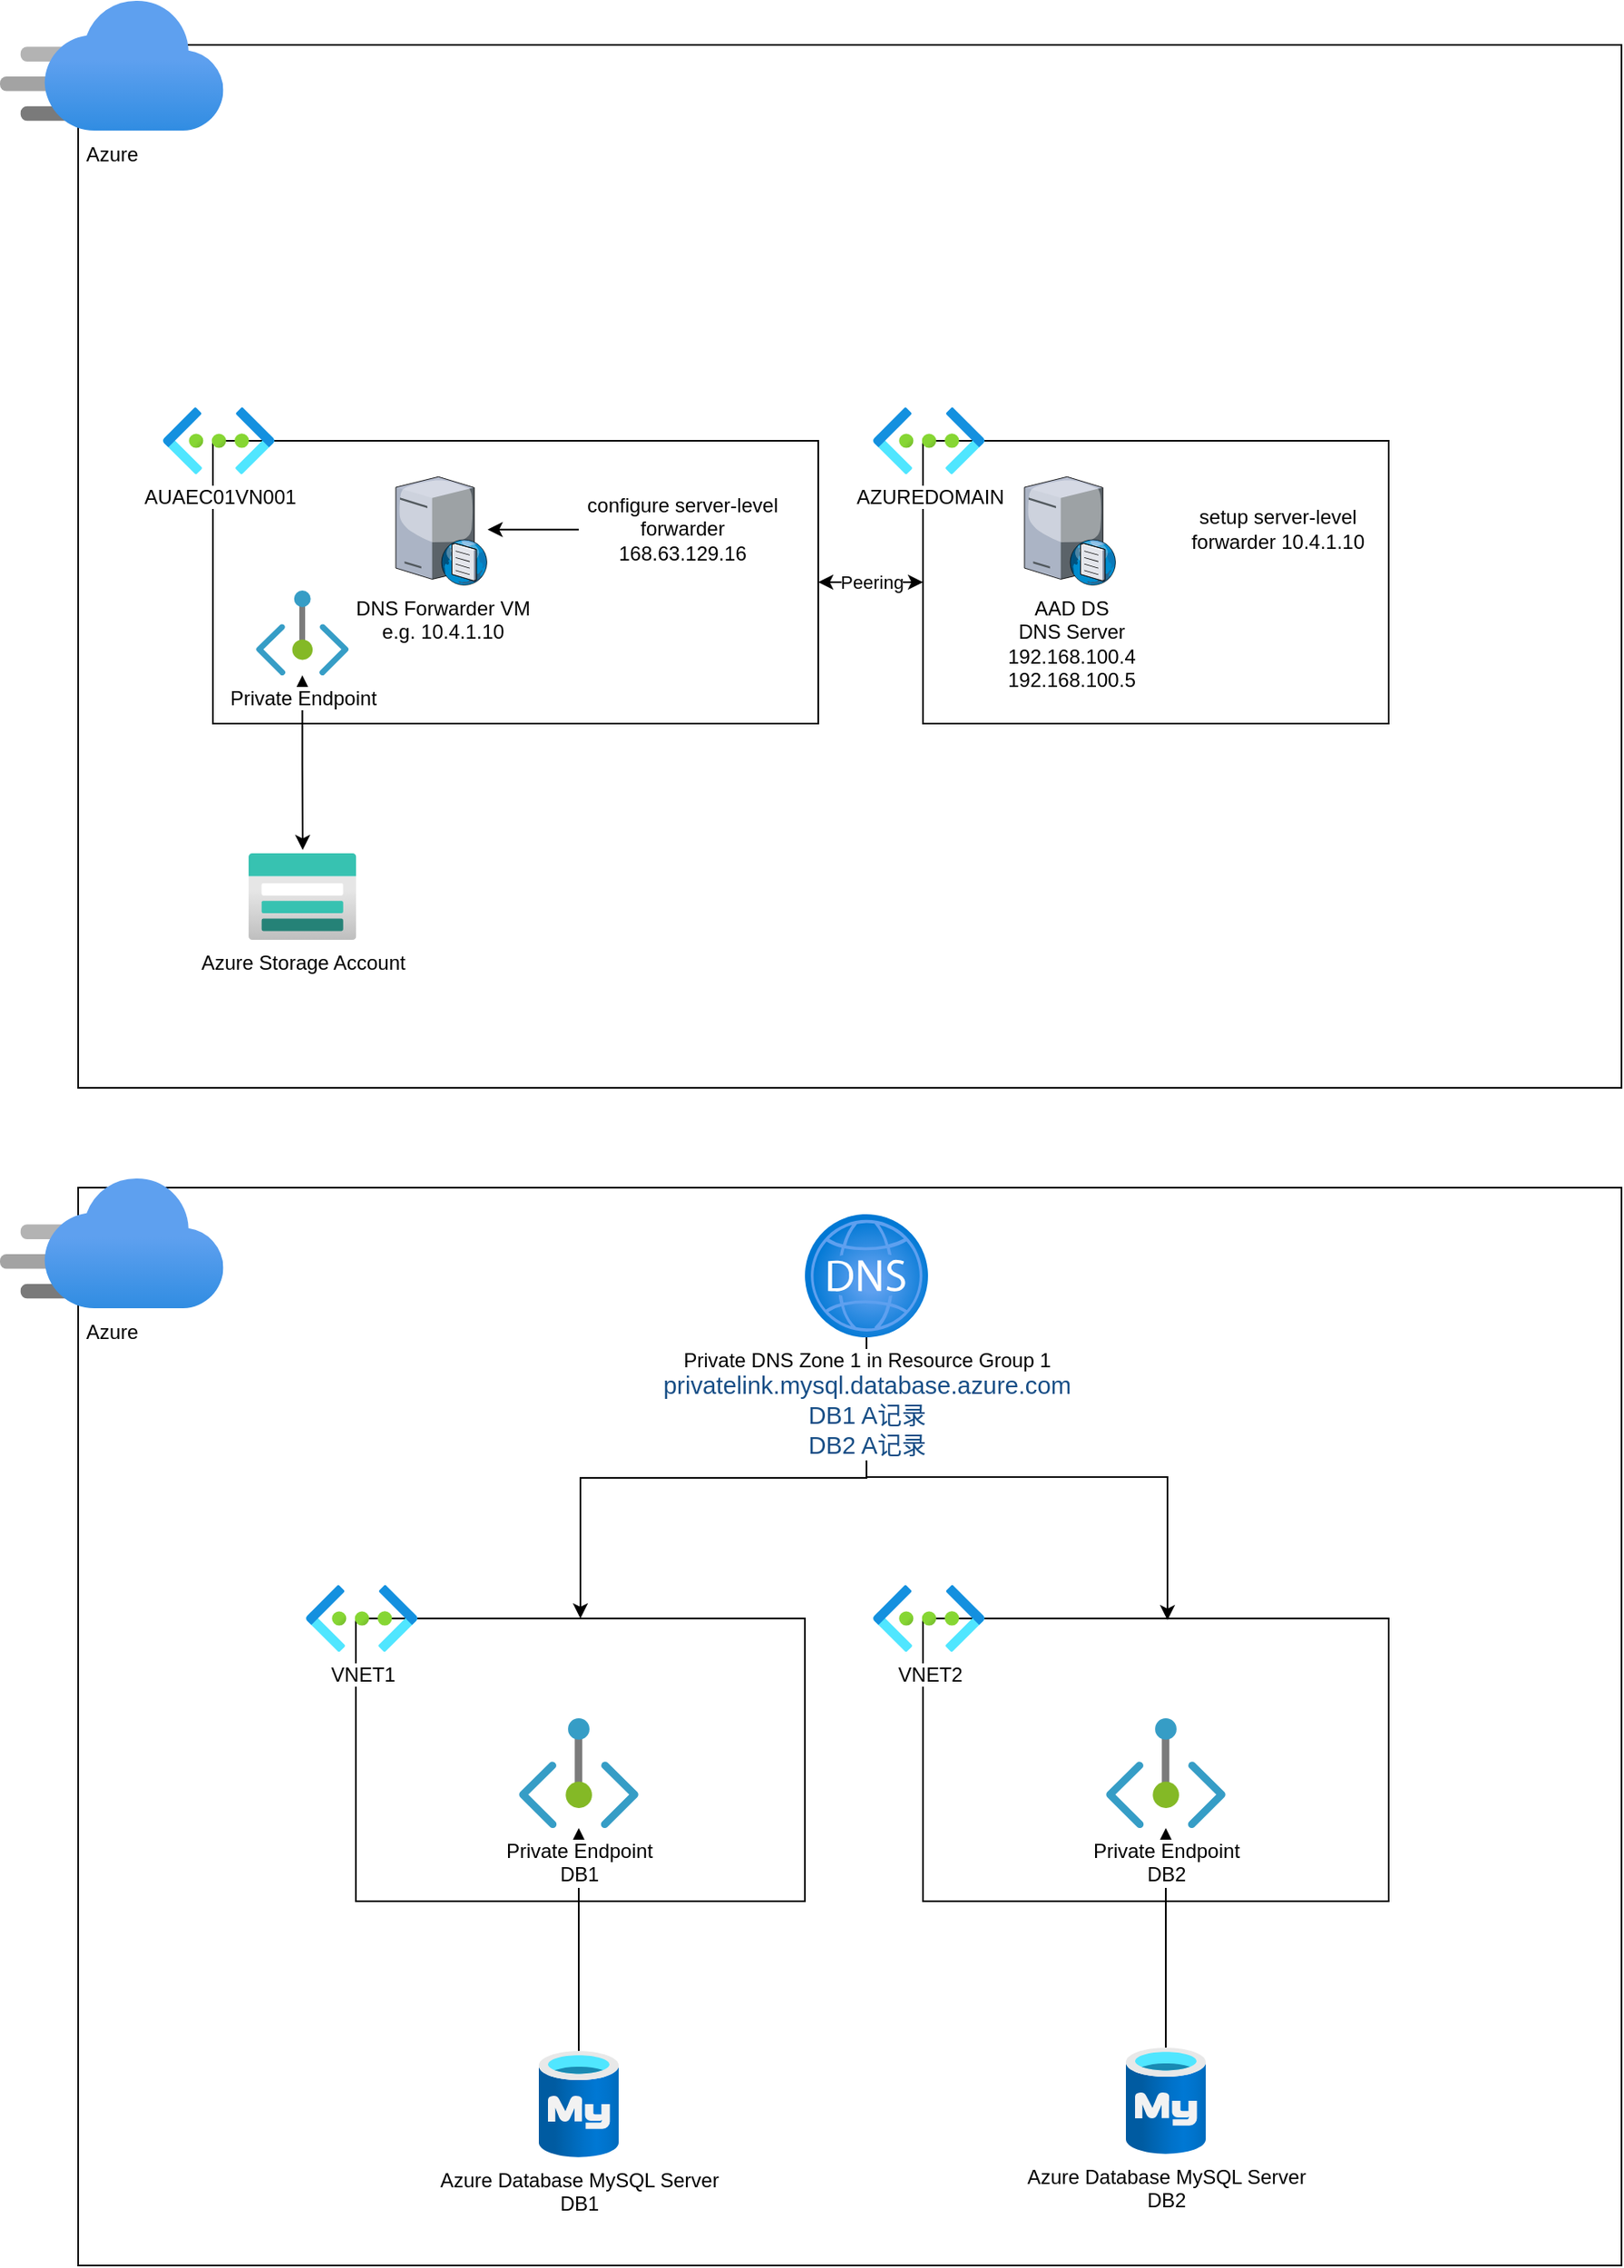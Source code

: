 <mxfile version="18.0.3" type="github">
  <diagram id="qgkdd4oEpCmcMA6bY20Q" name="Page-1">
    <mxGraphModel dx="1422" dy="786" grid="0" gridSize="10" guides="1" tooltips="1" connect="1" arrows="1" fold="1" page="1" pageScale="1" pageWidth="1200" pageHeight="1920" math="0" shadow="0">
      <root>
        <mxCell id="0" />
        <mxCell id="1" parent="0" />
        <mxCell id="UbCEWmo0q7lTJ8ChfkkE-33" value="" style="rounded=0;whiteSpace=wrap;html=1;editable=0;" parent="1" vertex="1">
          <mxGeometry x="117" y="44" width="928" height="627" as="geometry" />
        </mxCell>
        <mxCell id="SPxQgKvAo1BB88bDOyVq-3" value="Peering" style="edgeStyle=orthogonalEdgeStyle;rounded=0;orthogonalLoop=1;jettySize=auto;html=1;startArrow=classic;startFill=1;" edge="1" parent="1" source="UbCEWmo0q7lTJ8ChfkkE-1" target="UbCEWmo0q7lTJ8ChfkkE-2">
          <mxGeometry relative="1" as="geometry" />
        </mxCell>
        <mxCell id="UbCEWmo0q7lTJ8ChfkkE-1" value="" style="rounded=0;whiteSpace=wrap;html=1;" parent="1" vertex="1">
          <mxGeometry x="198" y="282" width="364" height="170" as="geometry" />
        </mxCell>
        <mxCell id="UbCEWmo0q7lTJ8ChfkkE-2" value="" style="rounded=0;whiteSpace=wrap;html=1;" parent="1" vertex="1">
          <mxGeometry x="625" y="282" width="280" height="170" as="geometry" />
        </mxCell>
        <mxCell id="UbCEWmo0q7lTJ8ChfkkE-4" value="AUAEC01VN001" style="aspect=fixed;html=1;points=[];align=center;image;fontSize=12;image=img/lib/azure2/networking/Virtual_Networks.svg;" parent="1" vertex="1">
          <mxGeometry x="168" y="262" width="67" height="40" as="geometry" />
        </mxCell>
        <mxCell id="UbCEWmo0q7lTJ8ChfkkE-5" value="AZUREDOMAIN" style="aspect=fixed;html=1;points=[];align=center;image;fontSize=12;image=img/lib/azure2/networking/Virtual_Networks.svg;" parent="1" vertex="1">
          <mxGeometry x="595" y="262" width="67" height="40" as="geometry" />
        </mxCell>
        <mxCell id="SPxQgKvAo1BB88bDOyVq-4" style="edgeStyle=orthogonalEdgeStyle;rounded=0;orthogonalLoop=1;jettySize=auto;html=1;entryX=0.503;entryY=-0.038;entryDx=0;entryDy=0;entryPerimeter=0;startArrow=classic;startFill=1;" edge="1" parent="1" source="UbCEWmo0q7lTJ8ChfkkE-16" target="SPxQgKvAo1BB88bDOyVq-1">
          <mxGeometry relative="1" as="geometry" />
        </mxCell>
        <mxCell id="UbCEWmo0q7lTJ8ChfkkE-16" value="Private Endpoint" style="aspect=fixed;html=1;points=[];align=center;image;fontSize=12;image=img/lib/azure2/networking/Private_Endpoint.svg;" parent="1" vertex="1">
          <mxGeometry x="224" y="372" width="55.64" height="51" as="geometry" />
        </mxCell>
        <mxCell id="UbCEWmo0q7lTJ8ChfkkE-34" value="Azure" style="aspect=fixed;html=1;points=[];align=center;image;fontSize=12;image=img/lib/azure2/networking/CDN_Profiles.svg;" parent="1" vertex="1">
          <mxGeometry x="70" y="17" width="134.3" height="79" as="geometry" />
        </mxCell>
        <mxCell id="UbCEWmo0q7lTJ8ChfkkE-37" value="" style="rounded=0;whiteSpace=wrap;html=1;editable=0;" parent="1" vertex="1">
          <mxGeometry x="117" y="731" width="928" height="648" as="geometry" />
        </mxCell>
        <mxCell id="UbCEWmo0q7lTJ8ChfkkE-38" value="" style="rounded=0;whiteSpace=wrap;html=1;" parent="1" vertex="1">
          <mxGeometry x="284" y="990" width="270" height="170" as="geometry" />
        </mxCell>
        <mxCell id="UbCEWmo0q7lTJ8ChfkkE-39" value="" style="rounded=0;whiteSpace=wrap;html=1;" parent="1" vertex="1">
          <mxGeometry x="625" y="990" width="280" height="170" as="geometry" />
        </mxCell>
        <mxCell id="UbCEWmo0q7lTJ8ChfkkE-40" value="VNET1" style="aspect=fixed;html=1;points=[];align=center;image;fontSize=12;image=img/lib/azure2/networking/Virtual_Networks.svg;" parent="1" vertex="1">
          <mxGeometry x="254" y="970" width="67" height="40" as="geometry" />
        </mxCell>
        <mxCell id="UbCEWmo0q7lTJ8ChfkkE-41" value="VNET2" style="aspect=fixed;html=1;points=[];align=center;image;fontSize=12;image=img/lib/azure2/networking/Virtual_Networks.svg;" parent="1" vertex="1">
          <mxGeometry x="595" y="970" width="67" height="40" as="geometry" />
        </mxCell>
        <mxCell id="UbCEWmo0q7lTJ8ChfkkE-42" style="edgeStyle=orthogonalEdgeStyle;rounded=0;orthogonalLoop=1;jettySize=auto;html=1;entryX=0.5;entryY=0;entryDx=0;entryDy=0;" parent="1" source="UbCEWmo0q7lTJ8ChfkkE-43" target="UbCEWmo0q7lTJ8ChfkkE-38" edge="1">
          <mxGeometry relative="1" as="geometry" />
        </mxCell>
        <mxCell id="UbCEWmo0q7lTJ8ChfkkE-53" style="edgeStyle=orthogonalEdgeStyle;rounded=0;orthogonalLoop=1;jettySize=auto;html=1;entryX=0.525;entryY=0.006;entryDx=0;entryDy=0;entryPerimeter=0;fontFamily=Helvetica;fontSize=12;fontColor=default;exitX=0.5;exitY=1.027;exitDx=0;exitDy=0;exitPerimeter=0;" parent="1" source="UbCEWmo0q7lTJ8ChfkkE-43" target="UbCEWmo0q7lTJ8ChfkkE-39" edge="1">
          <mxGeometry relative="1" as="geometry">
            <Array as="points">
              <mxPoint x="591" y="905" />
              <mxPoint x="772" y="905" />
            </Array>
          </mxGeometry>
        </mxCell>
        <mxCell id="UbCEWmo0q7lTJ8ChfkkE-43" value="Private DNS Zone 1 in Resource Group 1&lt;br&gt;&lt;span style=&quot;color: rgb(23, 78, 134); font-family: Calibri, sans-serif, serif, EmojiFont; font-size: 14.667px; text-align: start;&quot;&gt;privatelink.mysql.database.azure.com&lt;br&gt;DB1 A记录&lt;br&gt;DB2 A记录&lt;br&gt;&lt;/span&gt;" style="aspect=fixed;html=1;points=[];align=center;image;fontSize=12;image=img/lib/azure2/networking/DNS_Zones.svg;" parent="1" vertex="1">
          <mxGeometry x="554" y="747" width="74" height="74" as="geometry" />
        </mxCell>
        <mxCell id="UbCEWmo0q7lTJ8ChfkkE-46" style="edgeStyle=orthogonalEdgeStyle;rounded=0;orthogonalLoop=1;jettySize=auto;html=1;" parent="1" source="UbCEWmo0q7lTJ8ChfkkE-47" target="UbCEWmo0q7lTJ8ChfkkE-50" edge="1">
          <mxGeometry relative="1" as="geometry" />
        </mxCell>
        <mxCell id="UbCEWmo0q7lTJ8ChfkkE-47" value="Azure Database MySQL Server&lt;br&gt;DB1" style="aspect=fixed;html=1;points=[];align=center;image;fontSize=12;image=img/lib/azure2/databases/Azure_Database_MySQL_Server.svg;" parent="1" vertex="1">
          <mxGeometry x="394" y="1250" width="48" height="64" as="geometry" />
        </mxCell>
        <mxCell id="UbCEWmo0q7lTJ8ChfkkE-48" style="edgeStyle=orthogonalEdgeStyle;rounded=0;orthogonalLoop=1;jettySize=auto;html=1;" parent="1" source="UbCEWmo0q7lTJ8ChfkkE-49" target="UbCEWmo0q7lTJ8ChfkkE-51" edge="1">
          <mxGeometry relative="1" as="geometry" />
        </mxCell>
        <mxCell id="UbCEWmo0q7lTJ8ChfkkE-49" value="Azure Database MySQL Server&lt;br&gt;DB2" style="aspect=fixed;html=1;points=[];align=center;image;fontSize=12;image=img/lib/azure2/databases/Azure_Database_MySQL_Server.svg;" parent="1" vertex="1">
          <mxGeometry x="747" y="1248" width="48" height="64" as="geometry" />
        </mxCell>
        <mxCell id="UbCEWmo0q7lTJ8ChfkkE-50" value="Private Endpoint&lt;br&gt;DB1" style="aspect=fixed;html=1;points=[];align=center;image;fontSize=12;image=img/lib/azure2/networking/Private_Endpoint.svg;" parent="1" vertex="1">
          <mxGeometry x="382" y="1050" width="72" height="66" as="geometry" />
        </mxCell>
        <mxCell id="UbCEWmo0q7lTJ8ChfkkE-51" value="Private Endpoint&lt;br&gt;DB2" style="aspect=fixed;html=1;points=[];align=center;image;fontSize=12;image=img/lib/azure2/networking/Private_Endpoint.svg;" parent="1" vertex="1">
          <mxGeometry x="735" y="1050" width="72" height="66" as="geometry" />
        </mxCell>
        <mxCell id="UbCEWmo0q7lTJ8ChfkkE-52" value="Azure" style="aspect=fixed;html=1;points=[];align=center;image;fontSize=12;image=img/lib/azure2/networking/CDN_Profiles.svg;" parent="1" vertex="1">
          <mxGeometry x="70" y="725" width="134.3" height="79" as="geometry" />
        </mxCell>
        <mxCell id="SPxQgKvAo1BB88bDOyVq-1" value="Azure Storage Account" style="aspect=fixed;html=1;points=[];align=center;image;fontSize=12;image=img/lib/azure2/storage/Storage_Accounts.svg;" vertex="1" parent="1">
          <mxGeometry x="219.32" y="530" width="65" height="52" as="geometry" />
        </mxCell>
        <mxCell id="SPxQgKvAo1BB88bDOyVq-5" value="DNS Forwarder VM&lt;br&gt;e.g. 10.4.1.10" style="verticalLabelPosition=bottom;sketch=0;aspect=fixed;html=1;verticalAlign=top;strokeColor=none;align=center;outlineConnect=0;shape=mxgraph.citrix.dns_server;" vertex="1" parent="1">
          <mxGeometry x="308" y="302" width="55.2" height="66.75" as="geometry" />
        </mxCell>
        <mxCell id="SPxQgKvAo1BB88bDOyVq-6" value="AAD DS&lt;br&gt;DNS Server&lt;br&gt;192.168.100.4&lt;br&gt;192.168.100.5" style="verticalLabelPosition=bottom;sketch=0;aspect=fixed;html=1;verticalAlign=top;strokeColor=none;align=center;outlineConnect=0;shape=mxgraph.citrix.dns_server;" vertex="1" parent="1">
          <mxGeometry x="686" y="302" width="55.2" height="66.75" as="geometry" />
        </mxCell>
        <mxCell id="SPxQgKvAo1BB88bDOyVq-8" style="edgeStyle=orthogonalEdgeStyle;rounded=0;orthogonalLoop=1;jettySize=auto;html=1;startArrow=none;startFill=0;endArrow=classic;endFill=1;" edge="1" parent="1" source="SPxQgKvAo1BB88bDOyVq-7" target="SPxQgKvAo1BB88bDOyVq-5">
          <mxGeometry relative="1" as="geometry" />
        </mxCell>
        <mxCell id="SPxQgKvAo1BB88bDOyVq-7" value="configure server-level forwarder 168.63.129.16" style="text;html=1;strokeColor=none;fillColor=none;align=center;verticalAlign=middle;whiteSpace=wrap;rounded=0;" vertex="1" parent="1">
          <mxGeometry x="418" y="320.38" width="125" height="30" as="geometry" />
        </mxCell>
        <mxCell id="SPxQgKvAo1BB88bDOyVq-9" value="setup server-level forwarder 10.4.1.10" style="text;html=1;strokeColor=none;fillColor=none;align=center;verticalAlign=middle;whiteSpace=wrap;rounded=0;" vertex="1" parent="1">
          <mxGeometry x="776" y="320.37" width="125" height="30" as="geometry" />
        </mxCell>
      </root>
    </mxGraphModel>
  </diagram>
</mxfile>
